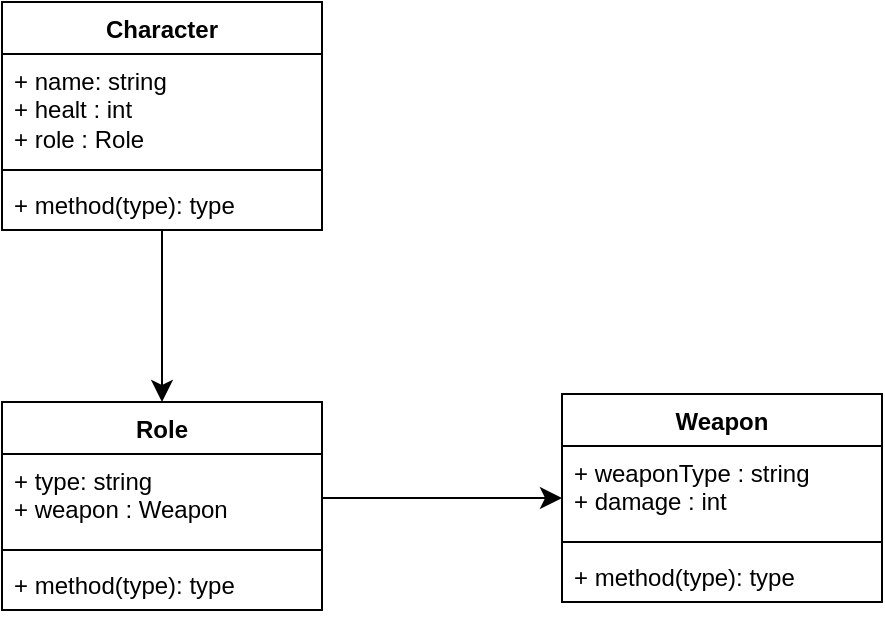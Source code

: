 <mxfile version="21.7.4" type="device">
  <diagram name="Page-1" id="KMrdF2VykOa2Hqj0IcJk">
    <mxGraphModel dx="1050" dy="616" grid="1" gridSize="10" guides="1" tooltips="1" connect="1" arrows="1" fold="1" page="1" pageScale="1" pageWidth="850" pageHeight="1100" math="0" shadow="0">
      <root>
        <mxCell id="0" />
        <mxCell id="1" parent="0" />
        <mxCell id="PZN1La702zaTyHe1BaMw-5" style="edgeStyle=none;curved=1;rounded=0;orthogonalLoop=1;jettySize=auto;html=1;entryX=0.5;entryY=0;entryDx=0;entryDy=0;fontSize=12;startSize=8;endSize=8;" edge="1" parent="1" source="m0vnU13Ttt7h7C6ImiTB-1" target="PZN1La702zaTyHe1BaMw-1">
          <mxGeometry relative="1" as="geometry" />
        </mxCell>
        <mxCell id="m0vnU13Ttt7h7C6ImiTB-1" value="Character" style="swimlane;fontStyle=1;align=center;verticalAlign=top;childLayout=stackLayout;horizontal=1;startSize=26;horizontalStack=0;resizeParent=1;resizeParentMax=0;resizeLast=0;collapsible=1;marginBottom=0;whiteSpace=wrap;html=1;" parent="1" vertex="1">
          <mxGeometry x="230" y="120" width="160" height="114" as="geometry" />
        </mxCell>
        <mxCell id="m0vnU13Ttt7h7C6ImiTB-2" value="+ name: string&lt;br&gt;+ healt : int&lt;br&gt;+ role : Role" style="text;strokeColor=none;fillColor=none;align=left;verticalAlign=top;spacingLeft=4;spacingRight=4;overflow=hidden;rotatable=0;points=[[0,0.5],[1,0.5]];portConstraint=eastwest;whiteSpace=wrap;html=1;" parent="m0vnU13Ttt7h7C6ImiTB-1" vertex="1">
          <mxGeometry y="26" width="160" height="54" as="geometry" />
        </mxCell>
        <mxCell id="m0vnU13Ttt7h7C6ImiTB-3" value="" style="line;strokeWidth=1;fillColor=none;align=left;verticalAlign=middle;spacingTop=-1;spacingLeft=3;spacingRight=3;rotatable=0;labelPosition=right;points=[];portConstraint=eastwest;strokeColor=inherit;" parent="m0vnU13Ttt7h7C6ImiTB-1" vertex="1">
          <mxGeometry y="80" width="160" height="8" as="geometry" />
        </mxCell>
        <mxCell id="m0vnU13Ttt7h7C6ImiTB-4" value="+ method(type): type" style="text;strokeColor=none;fillColor=none;align=left;verticalAlign=top;spacingLeft=4;spacingRight=4;overflow=hidden;rotatable=0;points=[[0,0.5],[1,0.5]];portConstraint=eastwest;whiteSpace=wrap;html=1;" parent="m0vnU13Ttt7h7C6ImiTB-1" vertex="1">
          <mxGeometry y="88" width="160" height="26" as="geometry" />
        </mxCell>
        <mxCell id="PZN1La702zaTyHe1BaMw-1" value="Role" style="swimlane;fontStyle=1;align=center;verticalAlign=top;childLayout=stackLayout;horizontal=1;startSize=26;horizontalStack=0;resizeParent=1;resizeParentMax=0;resizeLast=0;collapsible=1;marginBottom=0;whiteSpace=wrap;html=1;" vertex="1" parent="1">
          <mxGeometry x="230" y="320" width="160" height="104" as="geometry" />
        </mxCell>
        <mxCell id="PZN1La702zaTyHe1BaMw-2" value="+ type: string&lt;br&gt;+ weapon : Weapon" style="text;strokeColor=none;fillColor=none;align=left;verticalAlign=top;spacingLeft=4;spacingRight=4;overflow=hidden;rotatable=0;points=[[0,0.5],[1,0.5]];portConstraint=eastwest;whiteSpace=wrap;html=1;" vertex="1" parent="PZN1La702zaTyHe1BaMw-1">
          <mxGeometry y="26" width="160" height="44" as="geometry" />
        </mxCell>
        <mxCell id="PZN1La702zaTyHe1BaMw-3" value="" style="line;strokeWidth=1;fillColor=none;align=left;verticalAlign=middle;spacingTop=-1;spacingLeft=3;spacingRight=3;rotatable=0;labelPosition=right;points=[];portConstraint=eastwest;strokeColor=inherit;" vertex="1" parent="PZN1La702zaTyHe1BaMw-1">
          <mxGeometry y="70" width="160" height="8" as="geometry" />
        </mxCell>
        <mxCell id="PZN1La702zaTyHe1BaMw-4" value="+ method(type): type" style="text;strokeColor=none;fillColor=none;align=left;verticalAlign=top;spacingLeft=4;spacingRight=4;overflow=hidden;rotatable=0;points=[[0,0.5],[1,0.5]];portConstraint=eastwest;whiteSpace=wrap;html=1;" vertex="1" parent="PZN1La702zaTyHe1BaMw-1">
          <mxGeometry y="78" width="160" height="26" as="geometry" />
        </mxCell>
        <mxCell id="PZN1La702zaTyHe1BaMw-6" value="Weapon" style="swimlane;fontStyle=1;align=center;verticalAlign=top;childLayout=stackLayout;horizontal=1;startSize=26;horizontalStack=0;resizeParent=1;resizeParentMax=0;resizeLast=0;collapsible=1;marginBottom=0;whiteSpace=wrap;html=1;" vertex="1" parent="1">
          <mxGeometry x="510" y="316" width="160" height="104" as="geometry" />
        </mxCell>
        <mxCell id="PZN1La702zaTyHe1BaMw-7" value="+ weaponType : string&lt;br&gt;+ damage : int" style="text;strokeColor=none;fillColor=none;align=left;verticalAlign=top;spacingLeft=4;spacingRight=4;overflow=hidden;rotatable=0;points=[[0,0.5],[1,0.5]];portConstraint=eastwest;whiteSpace=wrap;html=1;" vertex="1" parent="PZN1La702zaTyHe1BaMw-6">
          <mxGeometry y="26" width="160" height="44" as="geometry" />
        </mxCell>
        <mxCell id="PZN1La702zaTyHe1BaMw-8" value="" style="line;strokeWidth=1;fillColor=none;align=left;verticalAlign=middle;spacingTop=-1;spacingLeft=3;spacingRight=3;rotatable=0;labelPosition=right;points=[];portConstraint=eastwest;strokeColor=inherit;" vertex="1" parent="PZN1La702zaTyHe1BaMw-6">
          <mxGeometry y="70" width="160" height="8" as="geometry" />
        </mxCell>
        <mxCell id="PZN1La702zaTyHe1BaMw-9" value="+ method(type): type" style="text;strokeColor=none;fillColor=none;align=left;verticalAlign=top;spacingLeft=4;spacingRight=4;overflow=hidden;rotatable=0;points=[[0,0.5],[1,0.5]];portConstraint=eastwest;whiteSpace=wrap;html=1;" vertex="1" parent="PZN1La702zaTyHe1BaMw-6">
          <mxGeometry y="78" width="160" height="26" as="geometry" />
        </mxCell>
        <mxCell id="PZN1La702zaTyHe1BaMw-10" style="edgeStyle=none;curved=1;rounded=0;orthogonalLoop=1;jettySize=auto;html=1;entryX=0;entryY=0.5;entryDx=0;entryDy=0;fontSize=12;startSize=8;endSize=8;" edge="1" parent="1" source="PZN1La702zaTyHe1BaMw-2" target="PZN1La702zaTyHe1BaMw-6">
          <mxGeometry relative="1" as="geometry" />
        </mxCell>
      </root>
    </mxGraphModel>
  </diagram>
</mxfile>
